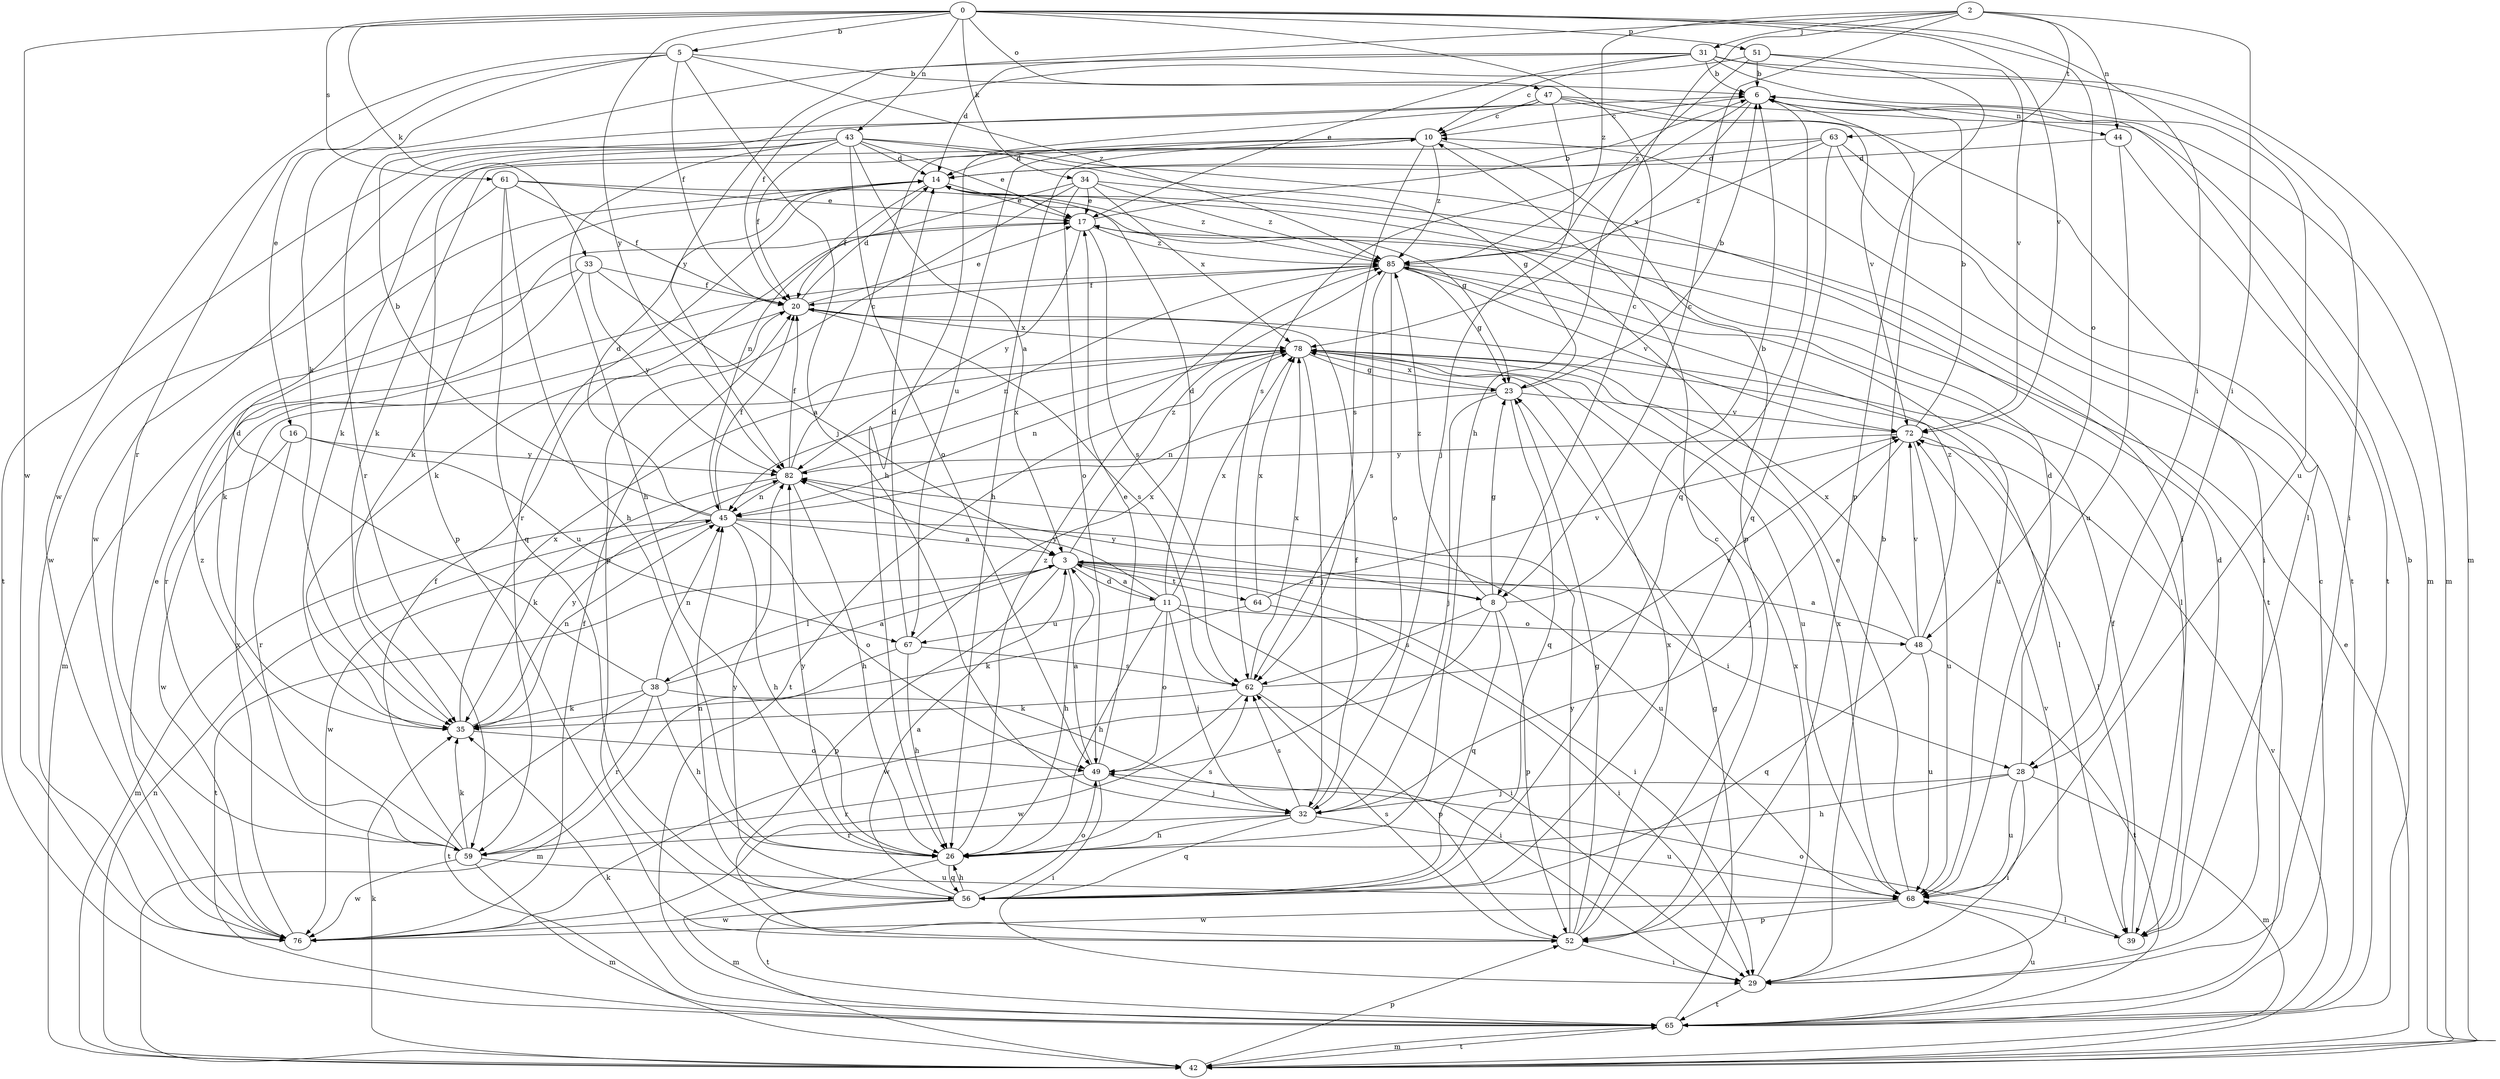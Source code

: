 strict digraph  {
0;
2;
3;
5;
6;
8;
10;
11;
14;
16;
17;
20;
23;
26;
28;
29;
31;
32;
33;
34;
35;
38;
39;
42;
43;
44;
45;
47;
48;
49;
51;
52;
56;
59;
61;
62;
63;
64;
65;
67;
68;
72;
76;
78;
82;
85;
0 -> 5  [label=b];
0 -> 8  [label=c];
0 -> 28  [label=i];
0 -> 33  [label=k];
0 -> 34  [label=k];
0 -> 43  [label=n];
0 -> 47  [label=o];
0 -> 48  [label=o];
0 -> 51  [label=p];
0 -> 61  [label=s];
0 -> 72  [label=v];
0 -> 76  [label=w];
0 -> 82  [label=y];
2 -> 8  [label=c];
2 -> 26  [label=h];
2 -> 28  [label=i];
2 -> 31  [label=j];
2 -> 35  [label=k];
2 -> 44  [label=n];
2 -> 63  [label=t];
2 -> 85  [label=z];
3 -> 8  [label=c];
3 -> 11  [label=d];
3 -> 26  [label=h];
3 -> 28  [label=i];
3 -> 29  [label=i];
3 -> 38  [label=l];
3 -> 52  [label=p];
3 -> 64  [label=t];
3 -> 65  [label=t];
3 -> 85  [label=z];
5 -> 6  [label=b];
5 -> 16  [label=e];
5 -> 20  [label=f];
5 -> 32  [label=j];
5 -> 59  [label=r];
5 -> 76  [label=w];
5 -> 85  [label=z];
6 -> 10  [label=c];
6 -> 42  [label=m];
6 -> 44  [label=n];
6 -> 56  [label=q];
6 -> 62  [label=s];
6 -> 78  [label=x];
8 -> 6  [label=b];
8 -> 23  [label=g];
8 -> 52  [label=p];
8 -> 56  [label=q];
8 -> 62  [label=s];
8 -> 76  [label=w];
8 -> 82  [label=y];
8 -> 85  [label=z];
10 -> 14  [label=d];
10 -> 26  [label=h];
10 -> 35  [label=k];
10 -> 52  [label=p];
10 -> 62  [label=s];
10 -> 67  [label=u];
10 -> 85  [label=z];
11 -> 3  [label=a];
11 -> 14  [label=d];
11 -> 26  [label=h];
11 -> 29  [label=i];
11 -> 32  [label=j];
11 -> 48  [label=o];
11 -> 49  [label=o];
11 -> 67  [label=u];
11 -> 78  [label=x];
11 -> 82  [label=y];
14 -> 17  [label=e];
14 -> 20  [label=f];
14 -> 35  [label=k];
14 -> 59  [label=r];
14 -> 85  [label=z];
16 -> 59  [label=r];
16 -> 67  [label=u];
16 -> 76  [label=w];
16 -> 82  [label=y];
17 -> 6  [label=b];
17 -> 35  [label=k];
17 -> 62  [label=s];
17 -> 82  [label=y];
17 -> 85  [label=z];
20 -> 14  [label=d];
20 -> 17  [label=e];
20 -> 59  [label=r];
20 -> 62  [label=s];
20 -> 78  [label=x];
23 -> 6  [label=b];
23 -> 32  [label=j];
23 -> 45  [label=n];
23 -> 56  [label=q];
23 -> 72  [label=v];
23 -> 78  [label=x];
26 -> 42  [label=m];
26 -> 56  [label=q];
26 -> 62  [label=s];
26 -> 82  [label=y];
26 -> 85  [label=z];
28 -> 14  [label=d];
28 -> 26  [label=h];
28 -> 29  [label=i];
28 -> 32  [label=j];
28 -> 42  [label=m];
28 -> 68  [label=u];
29 -> 6  [label=b];
29 -> 65  [label=t];
29 -> 72  [label=v];
29 -> 78  [label=x];
31 -> 6  [label=b];
31 -> 10  [label=c];
31 -> 14  [label=d];
31 -> 17  [label=e];
31 -> 29  [label=i];
31 -> 42  [label=m];
31 -> 68  [label=u];
31 -> 82  [label=y];
32 -> 20  [label=f];
32 -> 26  [label=h];
32 -> 56  [label=q];
32 -> 59  [label=r];
32 -> 62  [label=s];
32 -> 68  [label=u];
33 -> 3  [label=a];
33 -> 20  [label=f];
33 -> 35  [label=k];
33 -> 42  [label=m];
33 -> 82  [label=y];
34 -> 17  [label=e];
34 -> 45  [label=n];
34 -> 49  [label=o];
34 -> 52  [label=p];
34 -> 65  [label=t];
34 -> 78  [label=x];
34 -> 85  [label=z];
35 -> 45  [label=n];
35 -> 49  [label=o];
35 -> 78  [label=x];
35 -> 82  [label=y];
38 -> 3  [label=a];
38 -> 14  [label=d];
38 -> 26  [label=h];
38 -> 29  [label=i];
38 -> 35  [label=k];
38 -> 45  [label=n];
38 -> 59  [label=r];
38 -> 65  [label=t];
39 -> 14  [label=d];
39 -> 20  [label=f];
39 -> 49  [label=o];
42 -> 17  [label=e];
42 -> 35  [label=k];
42 -> 45  [label=n];
42 -> 52  [label=p];
42 -> 65  [label=t];
42 -> 72  [label=v];
43 -> 3  [label=a];
43 -> 14  [label=d];
43 -> 17  [label=e];
43 -> 20  [label=f];
43 -> 23  [label=g];
43 -> 26  [label=h];
43 -> 39  [label=l];
43 -> 49  [label=o];
43 -> 52  [label=p];
43 -> 65  [label=t];
43 -> 76  [label=w];
44 -> 14  [label=d];
44 -> 65  [label=t];
44 -> 68  [label=u];
45 -> 3  [label=a];
45 -> 6  [label=b];
45 -> 14  [label=d];
45 -> 20  [label=f];
45 -> 26  [label=h];
45 -> 42  [label=m];
45 -> 49  [label=o];
45 -> 68  [label=u];
45 -> 76  [label=w];
47 -> 10  [label=c];
47 -> 26  [label=h];
47 -> 32  [label=j];
47 -> 39  [label=l];
47 -> 42  [label=m];
47 -> 59  [label=r];
47 -> 72  [label=v];
48 -> 3  [label=a];
48 -> 56  [label=q];
48 -> 65  [label=t];
48 -> 68  [label=u];
48 -> 72  [label=v];
48 -> 78  [label=x];
48 -> 85  [label=z];
49 -> 3  [label=a];
49 -> 17  [label=e];
49 -> 29  [label=i];
49 -> 32  [label=j];
49 -> 59  [label=r];
51 -> 6  [label=b];
51 -> 20  [label=f];
51 -> 52  [label=p];
51 -> 72  [label=v];
51 -> 85  [label=z];
52 -> 10  [label=c];
52 -> 23  [label=g];
52 -> 29  [label=i];
52 -> 62  [label=s];
52 -> 78  [label=x];
52 -> 82  [label=y];
56 -> 3  [label=a];
56 -> 26  [label=h];
56 -> 45  [label=n];
56 -> 49  [label=o];
56 -> 65  [label=t];
56 -> 76  [label=w];
56 -> 82  [label=y];
59 -> 20  [label=f];
59 -> 35  [label=k];
59 -> 42  [label=m];
59 -> 68  [label=u];
59 -> 76  [label=w];
59 -> 85  [label=z];
61 -> 17  [label=e];
61 -> 20  [label=f];
61 -> 23  [label=g];
61 -> 26  [label=h];
61 -> 56  [label=q];
61 -> 76  [label=w];
62 -> 35  [label=k];
62 -> 52  [label=p];
62 -> 72  [label=v];
62 -> 76  [label=w];
62 -> 78  [label=x];
63 -> 14  [label=d];
63 -> 29  [label=i];
63 -> 35  [label=k];
63 -> 56  [label=q];
63 -> 65  [label=t];
63 -> 85  [label=z];
64 -> 29  [label=i];
64 -> 35  [label=k];
64 -> 72  [label=v];
64 -> 78  [label=x];
65 -> 6  [label=b];
65 -> 10  [label=c];
65 -> 23  [label=g];
65 -> 35  [label=k];
65 -> 42  [label=m];
65 -> 68  [label=u];
67 -> 14  [label=d];
67 -> 26  [label=h];
67 -> 42  [label=m];
67 -> 62  [label=s];
67 -> 78  [label=x];
68 -> 17  [label=e];
68 -> 39  [label=l];
68 -> 52  [label=p];
68 -> 76  [label=w];
68 -> 78  [label=x];
72 -> 6  [label=b];
72 -> 32  [label=j];
72 -> 39  [label=l];
72 -> 68  [label=u];
72 -> 82  [label=y];
76 -> 17  [label=e];
76 -> 20  [label=f];
76 -> 78  [label=x];
78 -> 23  [label=g];
78 -> 32  [label=j];
78 -> 39  [label=l];
78 -> 45  [label=n];
78 -> 65  [label=t];
78 -> 68  [label=u];
82 -> 10  [label=c];
82 -> 20  [label=f];
82 -> 26  [label=h];
82 -> 35  [label=k];
82 -> 45  [label=n];
82 -> 78  [label=x];
85 -> 20  [label=f];
85 -> 23  [label=g];
85 -> 39  [label=l];
85 -> 45  [label=n];
85 -> 49  [label=o];
85 -> 62  [label=s];
85 -> 68  [label=u];
85 -> 72  [label=v];
}
